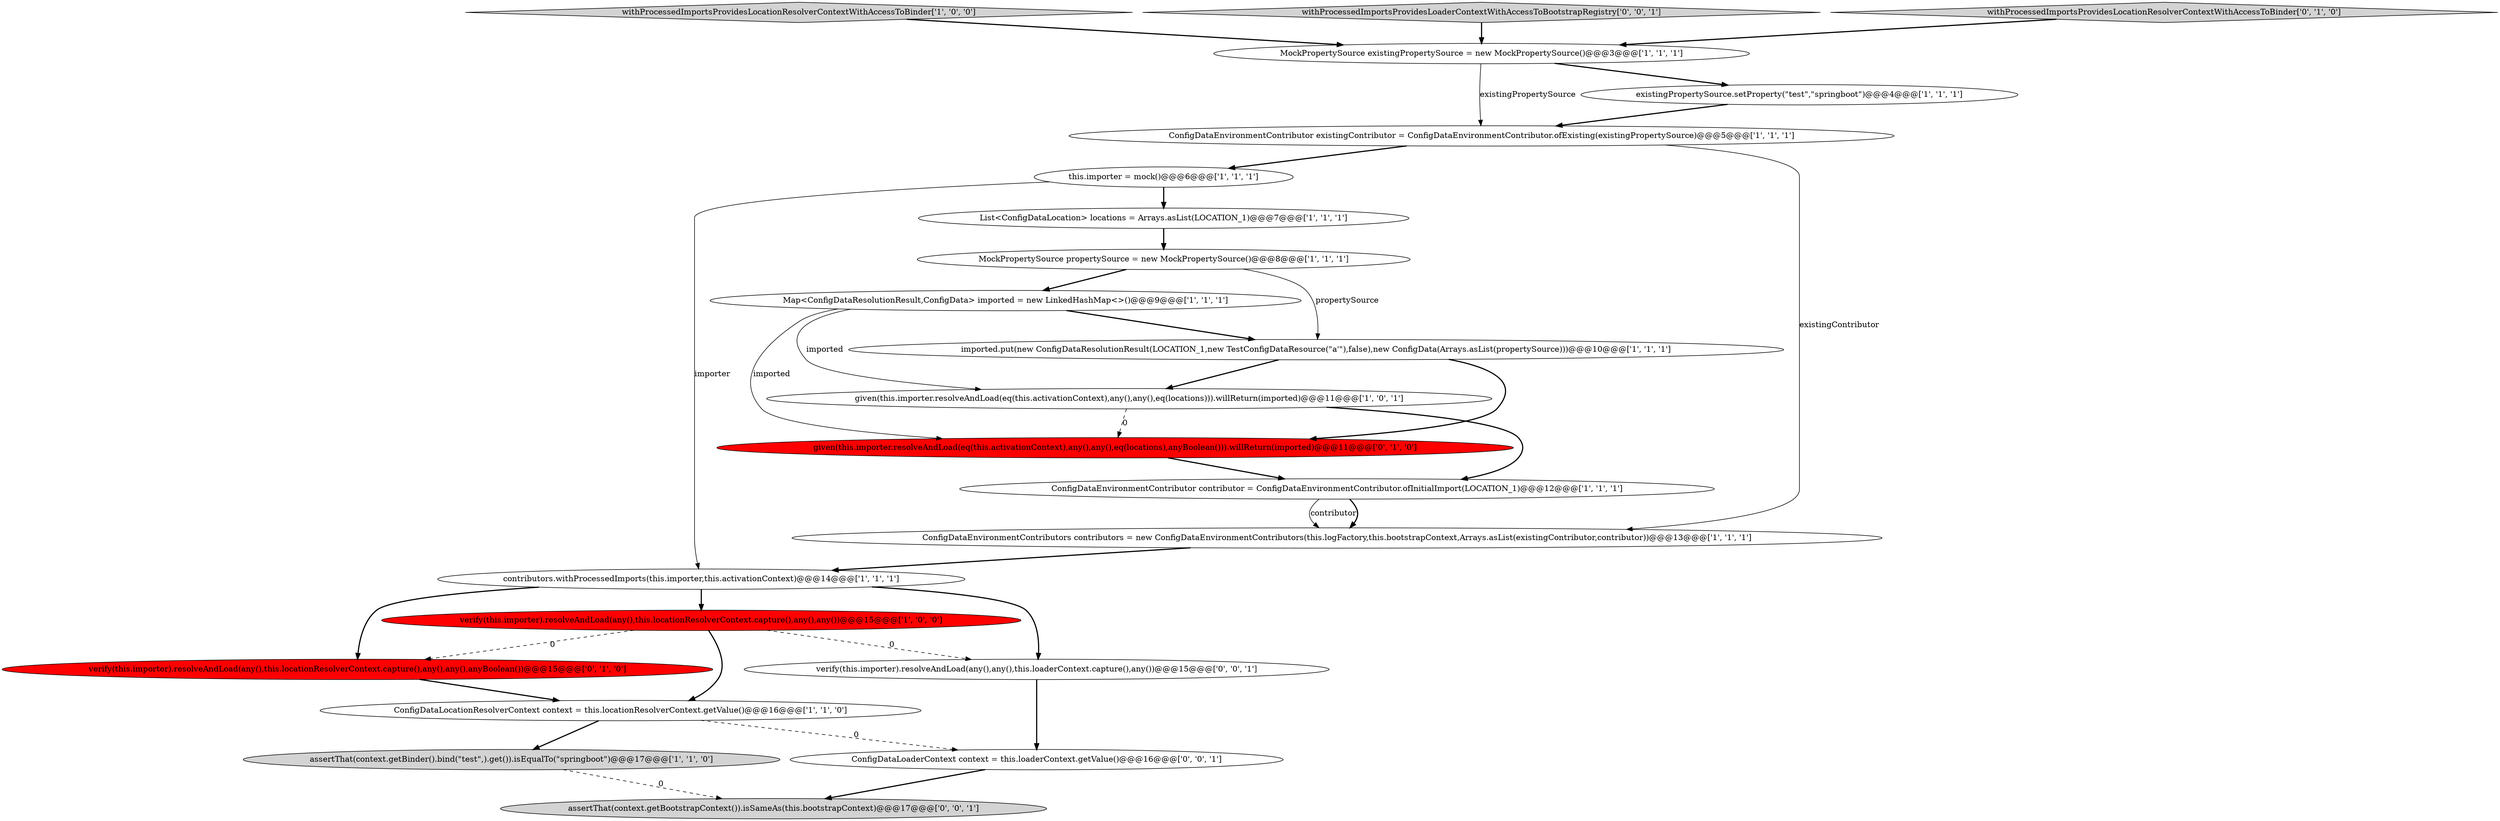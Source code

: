 digraph {
0 [style = filled, label = "ConfigDataLocationResolverContext context = this.locationResolverContext.getValue()@@@16@@@['1', '1', '0']", fillcolor = white, shape = ellipse image = "AAA0AAABBB1BBB"];
5 [style = filled, label = "this.importer = mock()@@@6@@@['1', '1', '1']", fillcolor = white, shape = ellipse image = "AAA0AAABBB1BBB"];
3 [style = filled, label = "ConfigDataEnvironmentContributor existingContributor = ConfigDataEnvironmentContributor.ofExisting(existingPropertySource)@@@5@@@['1', '1', '1']", fillcolor = white, shape = ellipse image = "AAA0AAABBB1BBB"];
9 [style = filled, label = "imported.put(new ConfigDataResolutionResult(LOCATION_1,new TestConfigDataResource(\"a'\"),false),new ConfigData(Arrays.asList(propertySource)))@@@10@@@['1', '1', '1']", fillcolor = white, shape = ellipse image = "AAA0AAABBB1BBB"];
6 [style = filled, label = "MockPropertySource propertySource = new MockPropertySource()@@@8@@@['1', '1', '1']", fillcolor = white, shape = ellipse image = "AAA0AAABBB1BBB"];
20 [style = filled, label = "assertThat(context.getBootstrapContext()).isSameAs(this.bootstrapContext)@@@17@@@['0', '0', '1']", fillcolor = lightgray, shape = ellipse image = "AAA0AAABBB3BBB"];
7 [style = filled, label = "withProcessedImportsProvidesLocationResolverContextWithAccessToBinder['1', '0', '0']", fillcolor = lightgray, shape = diamond image = "AAA0AAABBB1BBB"];
11 [style = filled, label = "given(this.importer.resolveAndLoad(eq(this.activationContext),any(),any(),eq(locations))).willReturn(imported)@@@11@@@['1', '0', '1']", fillcolor = white, shape = ellipse image = "AAA0AAABBB1BBB"];
17 [style = filled, label = "verify(this.importer).resolveAndLoad(any(),this.locationResolverContext.capture(),any(),any(),anyBoolean())@@@15@@@['0', '1', '0']", fillcolor = red, shape = ellipse image = "AAA1AAABBB2BBB"];
22 [style = filled, label = "ConfigDataLoaderContext context = this.loaderContext.getValue()@@@16@@@['0', '0', '1']", fillcolor = white, shape = ellipse image = "AAA0AAABBB3BBB"];
1 [style = filled, label = "ConfigDataEnvironmentContributors contributors = new ConfigDataEnvironmentContributors(this.logFactory,this.bootstrapContext,Arrays.asList(existingContributor,contributor))@@@13@@@['1', '1', '1']", fillcolor = white, shape = ellipse image = "AAA0AAABBB1BBB"];
8 [style = filled, label = "assertThat(context.getBinder().bind(\"test\",).get()).isEqualTo(\"springboot\")@@@17@@@['1', '1', '0']", fillcolor = lightgray, shape = ellipse image = "AAA0AAABBB1BBB"];
13 [style = filled, label = "MockPropertySource existingPropertySource = new MockPropertySource()@@@3@@@['1', '1', '1']", fillcolor = white, shape = ellipse image = "AAA0AAABBB1BBB"];
21 [style = filled, label = "withProcessedImportsProvidesLoaderContextWithAccessToBootstrapRegistry['0', '0', '1']", fillcolor = lightgray, shape = diamond image = "AAA0AAABBB3BBB"];
16 [style = filled, label = "given(this.importer.resolveAndLoad(eq(this.activationContext),any(),any(),eq(locations),anyBoolean())).willReturn(imported)@@@11@@@['0', '1', '0']", fillcolor = red, shape = ellipse image = "AAA1AAABBB2BBB"];
4 [style = filled, label = "verify(this.importer).resolveAndLoad(any(),this.locationResolverContext.capture(),any(),any())@@@15@@@['1', '0', '0']", fillcolor = red, shape = ellipse image = "AAA1AAABBB1BBB"];
19 [style = filled, label = "verify(this.importer).resolveAndLoad(any(),any(),this.loaderContext.capture(),any())@@@15@@@['0', '0', '1']", fillcolor = white, shape = ellipse image = "AAA0AAABBB3BBB"];
15 [style = filled, label = "Map<ConfigDataResolutionResult,ConfigData> imported = new LinkedHashMap<>()@@@9@@@['1', '1', '1']", fillcolor = white, shape = ellipse image = "AAA0AAABBB1BBB"];
2 [style = filled, label = "contributors.withProcessedImports(this.importer,this.activationContext)@@@14@@@['1', '1', '1']", fillcolor = white, shape = ellipse image = "AAA0AAABBB1BBB"];
12 [style = filled, label = "ConfigDataEnvironmentContributor contributor = ConfigDataEnvironmentContributor.ofInitialImport(LOCATION_1)@@@12@@@['1', '1', '1']", fillcolor = white, shape = ellipse image = "AAA0AAABBB1BBB"];
18 [style = filled, label = "withProcessedImportsProvidesLocationResolverContextWithAccessToBinder['0', '1', '0']", fillcolor = lightgray, shape = diamond image = "AAA0AAABBB2BBB"];
10 [style = filled, label = "List<ConfigDataLocation> locations = Arrays.asList(LOCATION_1)@@@7@@@['1', '1', '1']", fillcolor = white, shape = ellipse image = "AAA0AAABBB1BBB"];
14 [style = filled, label = "existingPropertySource.setProperty(\"test\",\"springboot\")@@@4@@@['1', '1', '1']", fillcolor = white, shape = ellipse image = "AAA0AAABBB1BBB"];
7->13 [style = bold, label=""];
2->17 [style = bold, label=""];
14->3 [style = bold, label=""];
5->10 [style = bold, label=""];
15->11 [style = solid, label="imported"];
2->19 [style = bold, label=""];
9->11 [style = bold, label=""];
4->17 [style = dashed, label="0"];
11->16 [style = dashed, label="0"];
8->20 [style = dashed, label="0"];
11->12 [style = bold, label=""];
12->1 [style = solid, label="contributor"];
12->1 [style = bold, label=""];
2->4 [style = bold, label=""];
10->6 [style = bold, label=""];
0->22 [style = dashed, label="0"];
9->16 [style = bold, label=""];
6->15 [style = bold, label=""];
4->0 [style = bold, label=""];
3->5 [style = bold, label=""];
13->3 [style = solid, label="existingPropertySource"];
17->0 [style = bold, label=""];
22->20 [style = bold, label=""];
15->9 [style = bold, label=""];
15->16 [style = solid, label="imported"];
0->8 [style = bold, label=""];
18->13 [style = bold, label=""];
3->1 [style = solid, label="existingContributor"];
4->19 [style = dashed, label="0"];
5->2 [style = solid, label="importer"];
1->2 [style = bold, label=""];
6->9 [style = solid, label="propertySource"];
19->22 [style = bold, label=""];
13->14 [style = bold, label=""];
16->12 [style = bold, label=""];
21->13 [style = bold, label=""];
}
